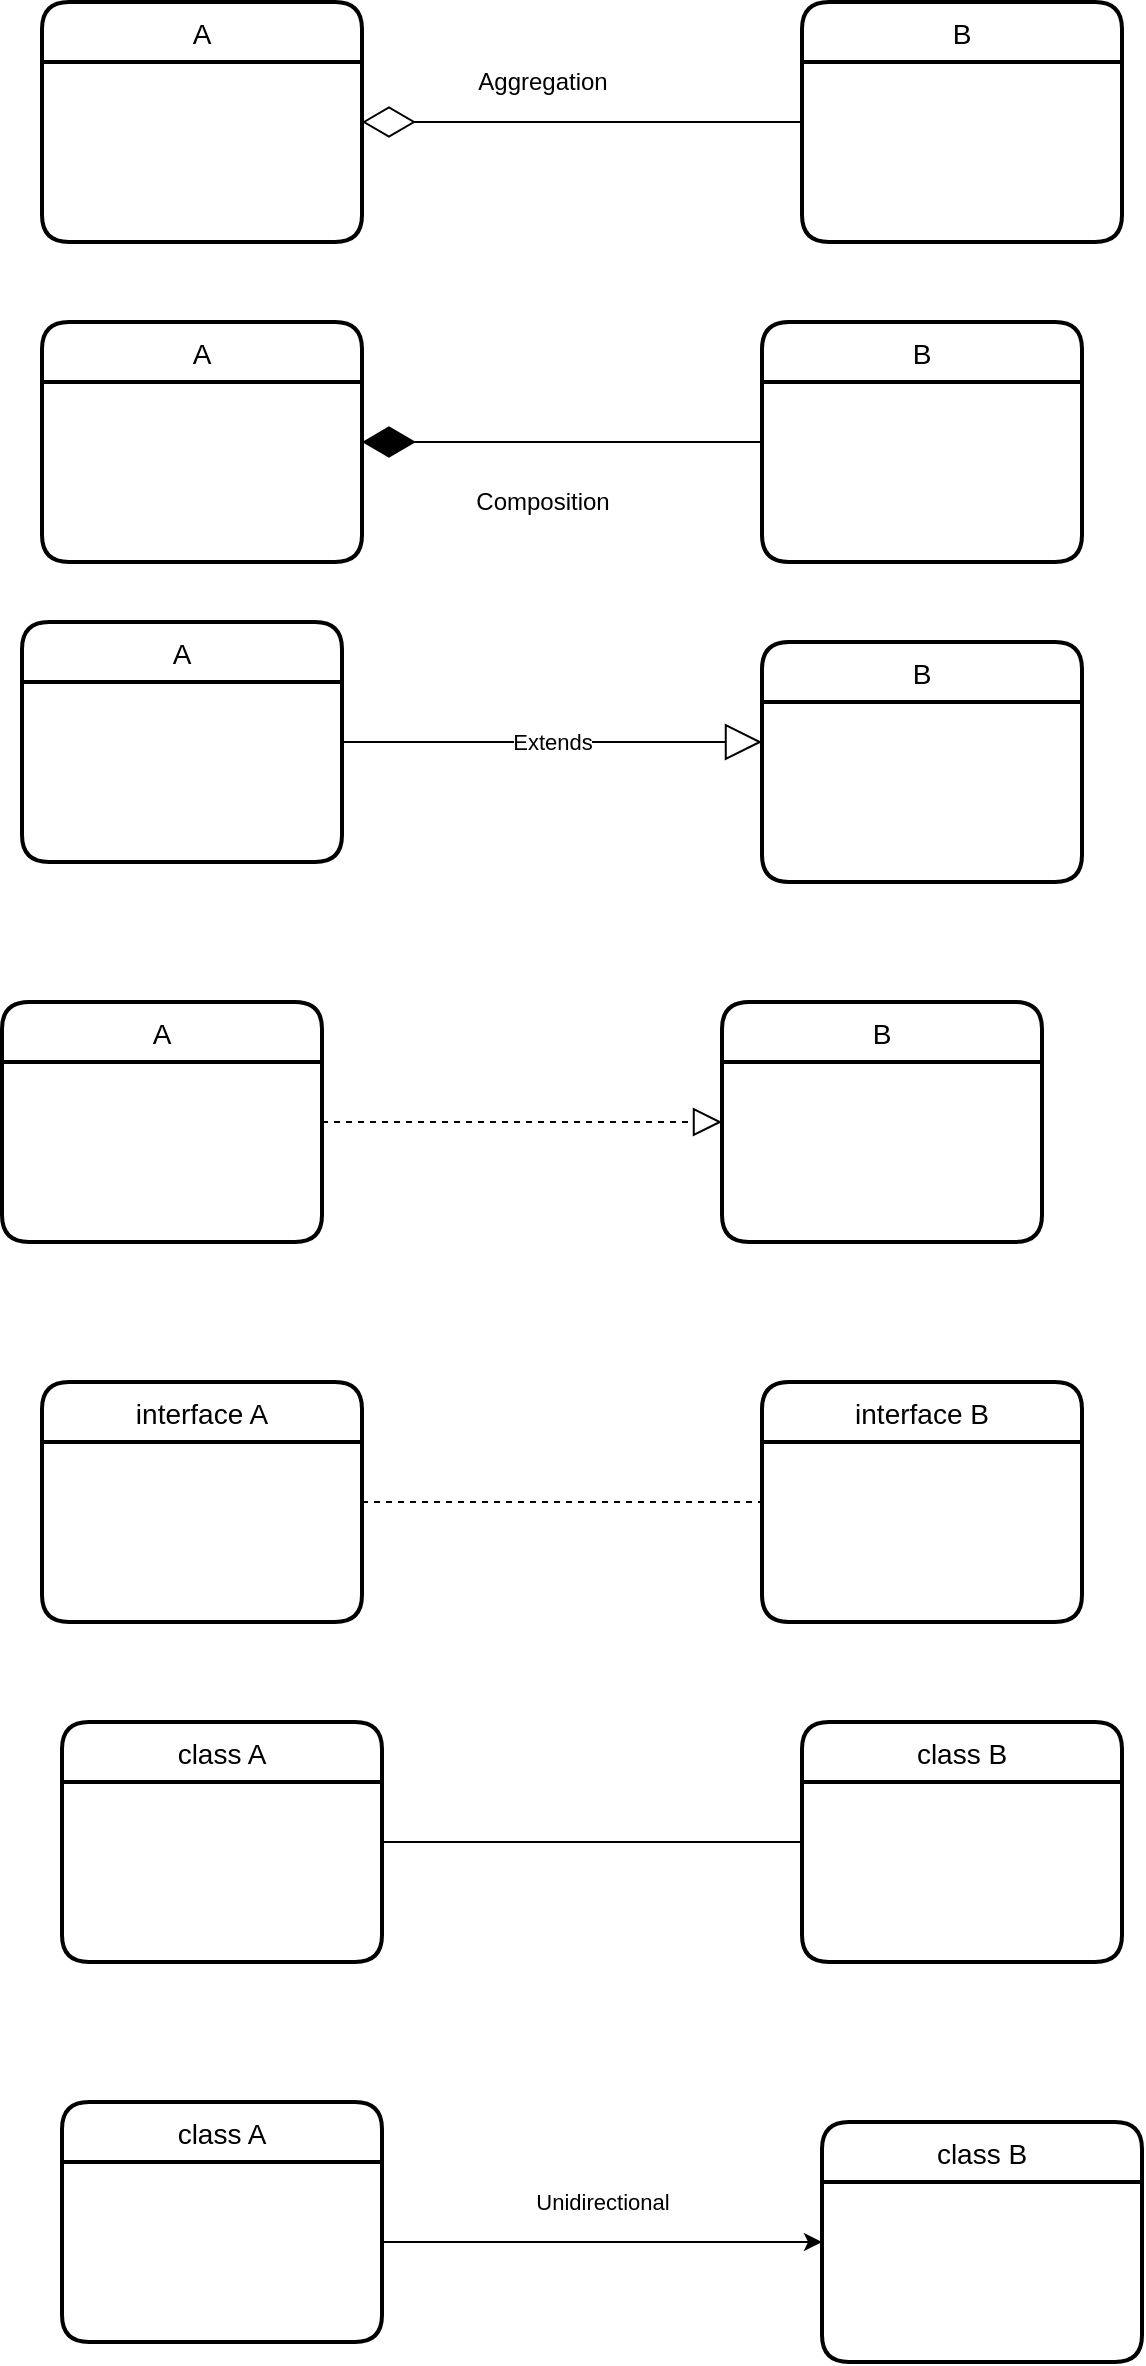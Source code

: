 <mxfile version="17.4.6" type="device"><diagram id="x2dIMUkU9qLKHPtAvOvm" name="Page-1"><mxGraphModel dx="1102" dy="570" grid="1" gridSize="10" guides="1" tooltips="1" connect="1" arrows="1" fold="1" page="1" pageScale="1" pageWidth="850" pageHeight="1100" math="0" shadow="0"><root><mxCell id="0"/><mxCell id="1" parent="0"/><mxCell id="ELs2yKBy3Z0UAv1pjM08-1" value="A" style="swimlane;childLayout=stackLayout;horizontal=1;startSize=30;horizontalStack=0;rounded=1;fontSize=14;fontStyle=0;strokeWidth=2;resizeParent=0;resizeLast=1;shadow=0;dashed=0;align=center;" vertex="1" parent="1"><mxGeometry x="140" y="140" width="160" height="120" as="geometry"/></mxCell><mxCell id="ELs2yKBy3Z0UAv1pjM08-3" value="B" style="swimlane;childLayout=stackLayout;horizontal=1;startSize=30;horizontalStack=0;rounded=1;fontSize=14;fontStyle=0;strokeWidth=2;resizeParent=0;resizeLast=1;shadow=0;dashed=0;align=center;" vertex="1" parent="1"><mxGeometry x="520" y="140" width="160" height="120" as="geometry"/></mxCell><mxCell id="ELs2yKBy3Z0UAv1pjM08-4" value="" style="endArrow=diamondThin;endFill=0;endSize=24;html=1;rounded=0;exitX=0;exitY=0.5;exitDx=0;exitDy=0;entryX=1;entryY=0.5;entryDx=0;entryDy=0;" edge="1" parent="1" source="ELs2yKBy3Z0UAv1pjM08-3" target="ELs2yKBy3Z0UAv1pjM08-1"><mxGeometry width="160" relative="1" as="geometry"><mxPoint x="340" y="290" as="sourcePoint"/><mxPoint x="500" y="290" as="targetPoint"/></mxGeometry></mxCell><mxCell id="ELs2yKBy3Z0UAv1pjM08-5" value="Aggregation" style="text;html=1;align=center;verticalAlign=middle;resizable=0;points=[];autosize=1;strokeColor=none;fillColor=none;" vertex="1" parent="1"><mxGeometry x="350" y="170" width="80" height="20" as="geometry"/></mxCell><mxCell id="ELs2yKBy3Z0UAv1pjM08-6" value="A" style="swimlane;childLayout=stackLayout;horizontal=1;startSize=30;horizontalStack=0;rounded=1;fontSize=14;fontStyle=0;strokeWidth=2;resizeParent=0;resizeLast=1;shadow=0;dashed=0;align=center;" vertex="1" parent="1"><mxGeometry x="140" y="300" width="160" height="120" as="geometry"/></mxCell><mxCell id="ELs2yKBy3Z0UAv1pjM08-7" value="B" style="swimlane;childLayout=stackLayout;horizontal=1;startSize=30;horizontalStack=0;rounded=1;fontSize=14;fontStyle=0;strokeWidth=2;resizeParent=0;resizeLast=1;shadow=0;dashed=0;align=center;" vertex="1" parent="1"><mxGeometry x="500" y="300" width="160" height="120" as="geometry"/></mxCell><mxCell id="ELs2yKBy3Z0UAv1pjM08-8" value="" style="endArrow=diamondThin;endFill=1;endSize=24;html=1;rounded=0;exitX=0;exitY=0.5;exitDx=0;exitDy=0;entryX=1;entryY=0.5;entryDx=0;entryDy=0;" edge="1" parent="1" source="ELs2yKBy3Z0UAv1pjM08-7" target="ELs2yKBy3Z0UAv1pjM08-6"><mxGeometry width="160" relative="1" as="geometry"><mxPoint x="340" y="290" as="sourcePoint"/><mxPoint x="500" y="290" as="targetPoint"/></mxGeometry></mxCell><mxCell id="ELs2yKBy3Z0UAv1pjM08-9" value="Composition" style="text;html=1;align=center;verticalAlign=middle;resizable=0;points=[];autosize=1;strokeColor=none;fillColor=none;" vertex="1" parent="1"><mxGeometry x="350" y="380" width="80" height="20" as="geometry"/></mxCell><mxCell id="ELs2yKBy3Z0UAv1pjM08-10" value="A" style="swimlane;childLayout=stackLayout;horizontal=1;startSize=30;horizontalStack=0;rounded=1;fontSize=14;fontStyle=0;strokeWidth=2;resizeParent=0;resizeLast=1;shadow=0;dashed=0;align=center;" vertex="1" parent="1"><mxGeometry x="130" y="450" width="160" height="120" as="geometry"/></mxCell><mxCell id="ELs2yKBy3Z0UAv1pjM08-11" value="B" style="swimlane;childLayout=stackLayout;horizontal=1;startSize=30;horizontalStack=0;rounded=1;fontSize=14;fontStyle=0;strokeWidth=2;resizeParent=0;resizeLast=1;shadow=0;dashed=0;align=center;" vertex="1" parent="1"><mxGeometry x="500" y="460" width="160" height="120" as="geometry"/></mxCell><mxCell id="ELs2yKBy3Z0UAv1pjM08-13" value="Extends" style="endArrow=block;endSize=16;endFill=0;html=1;rounded=0;exitX=1;exitY=0.5;exitDx=0;exitDy=0;" edge="1" parent="1" source="ELs2yKBy3Z0UAv1pjM08-10"><mxGeometry width="160" relative="1" as="geometry"><mxPoint x="340" y="350" as="sourcePoint"/><mxPoint x="500" y="510" as="targetPoint"/><Array as="points"/></mxGeometry></mxCell><mxCell id="ELs2yKBy3Z0UAv1pjM08-14" value="A" style="swimlane;childLayout=stackLayout;horizontal=1;startSize=30;horizontalStack=0;rounded=1;fontSize=14;fontStyle=0;strokeWidth=2;resizeParent=0;resizeLast=1;shadow=0;dashed=0;align=center;" vertex="1" parent="1"><mxGeometry x="120" y="640" width="160" height="120" as="geometry"/></mxCell><mxCell id="ELs2yKBy3Z0UAv1pjM08-15" value="B" style="swimlane;childLayout=stackLayout;horizontal=1;startSize=30;horizontalStack=0;rounded=1;fontSize=14;fontStyle=0;strokeWidth=2;resizeParent=0;resizeLast=1;shadow=0;dashed=0;align=center;" vertex="1" parent="1"><mxGeometry x="480" y="640" width="160" height="120" as="geometry"/></mxCell><mxCell id="ELs2yKBy3Z0UAv1pjM08-16" value="" style="endArrow=block;dashed=1;endFill=0;endSize=12;html=1;rounded=0;exitX=1;exitY=0.5;exitDx=0;exitDy=0;entryX=0;entryY=0.5;entryDx=0;entryDy=0;" edge="1" parent="1" source="ELs2yKBy3Z0UAv1pjM08-14" target="ELs2yKBy3Z0UAv1pjM08-15"><mxGeometry width="160" relative="1" as="geometry"><mxPoint x="340" y="630" as="sourcePoint"/><mxPoint x="500" y="630" as="targetPoint"/></mxGeometry></mxCell><mxCell id="ELs2yKBy3Z0UAv1pjM08-17" value="interface A" style="swimlane;childLayout=stackLayout;horizontal=1;startSize=30;horizontalStack=0;rounded=1;fontSize=14;fontStyle=0;strokeWidth=2;resizeParent=0;resizeLast=1;shadow=0;dashed=0;align=center;" vertex="1" parent="1"><mxGeometry x="140" y="830" width="160" height="120" as="geometry"/></mxCell><mxCell id="ELs2yKBy3Z0UAv1pjM08-18" value="interface B" style="swimlane;childLayout=stackLayout;horizontal=1;startSize=30;horizontalStack=0;rounded=1;fontSize=14;fontStyle=0;strokeWidth=2;resizeParent=0;resizeLast=1;shadow=0;dashed=0;align=center;" vertex="1" parent="1"><mxGeometry x="500" y="830" width="160" height="120" as="geometry"/></mxCell><mxCell id="ELs2yKBy3Z0UAv1pjM08-24" value="" style="endArrow=none;dashed=1;html=1;rounded=0;exitX=1;exitY=0.5;exitDx=0;exitDy=0;entryX=0;entryY=0.5;entryDx=0;entryDy=0;" edge="1" parent="1" source="ELs2yKBy3Z0UAv1pjM08-17" target="ELs2yKBy3Z0UAv1pjM08-18"><mxGeometry width="50" height="50" relative="1" as="geometry"><mxPoint x="400" y="700" as="sourcePoint"/><mxPoint x="450" y="650" as="targetPoint"/></mxGeometry></mxCell><mxCell id="ELs2yKBy3Z0UAv1pjM08-25" value="class A" style="swimlane;childLayout=stackLayout;horizontal=1;startSize=30;horizontalStack=0;rounded=1;fontSize=14;fontStyle=0;strokeWidth=2;resizeParent=0;resizeLast=1;shadow=0;dashed=0;align=center;" vertex="1" parent="1"><mxGeometry x="150" y="1000" width="160" height="120" as="geometry"/></mxCell><mxCell id="ELs2yKBy3Z0UAv1pjM08-26" value="class B" style="swimlane;childLayout=stackLayout;horizontal=1;startSize=30;horizontalStack=0;rounded=1;fontSize=14;fontStyle=0;strokeWidth=2;resizeParent=0;resizeLast=1;shadow=0;dashed=0;align=center;" vertex="1" parent="1"><mxGeometry x="520" y="1000" width="160" height="120" as="geometry"/></mxCell><mxCell id="ELs2yKBy3Z0UAv1pjM08-27" value="" style="endArrow=none;html=1;rounded=0;exitX=1;exitY=0.5;exitDx=0;exitDy=0;entryX=0;entryY=0.5;entryDx=0;entryDy=0;" edge="1" parent="1" source="ELs2yKBy3Z0UAv1pjM08-25" target="ELs2yKBy3Z0UAv1pjM08-26"><mxGeometry width="50" height="50" relative="1" as="geometry"><mxPoint x="400" y="1010" as="sourcePoint"/><mxPoint x="450" y="960" as="targetPoint"/></mxGeometry></mxCell><mxCell id="ELs2yKBy3Z0UAv1pjM08-28" value="class A" style="swimlane;childLayout=stackLayout;horizontal=1;startSize=30;horizontalStack=0;rounded=1;fontSize=14;fontStyle=0;strokeWidth=2;resizeParent=0;resizeLast=1;shadow=0;dashed=0;align=center;" vertex="1" parent="1"><mxGeometry x="150" y="1190" width="160" height="120" as="geometry"/></mxCell><mxCell id="ELs2yKBy3Z0UAv1pjM08-29" value="class B" style="swimlane;childLayout=stackLayout;horizontal=1;startSize=30;horizontalStack=0;rounded=1;fontSize=14;fontStyle=0;strokeWidth=2;resizeParent=0;resizeLast=1;shadow=0;dashed=0;align=center;" vertex="1" parent="1"><mxGeometry x="530" y="1200" width="160" height="120" as="geometry"/></mxCell><mxCell id="ELs2yKBy3Z0UAv1pjM08-30" value="" style="endArrow=classic;html=1;rounded=0;entryX=0;entryY=0.5;entryDx=0;entryDy=0;" edge="1" parent="1" target="ELs2yKBy3Z0UAv1pjM08-29"><mxGeometry width="50" height="50" relative="1" as="geometry"><mxPoint x="310" y="1260" as="sourcePoint"/><mxPoint x="530" y="1270" as="targetPoint"/></mxGeometry></mxCell><mxCell id="ELs2yKBy3Z0UAv1pjM08-31" value="Unidirectional" style="edgeLabel;html=1;align=center;verticalAlign=middle;resizable=0;points=[];" vertex="1" connectable="0" parent="ELs2yKBy3Z0UAv1pjM08-30"><mxGeometry x="-0.235" y="-1" relative="1" as="geometry"><mxPoint x="26" y="-21" as="offset"/></mxGeometry></mxCell></root></mxGraphModel></diagram></mxfile>